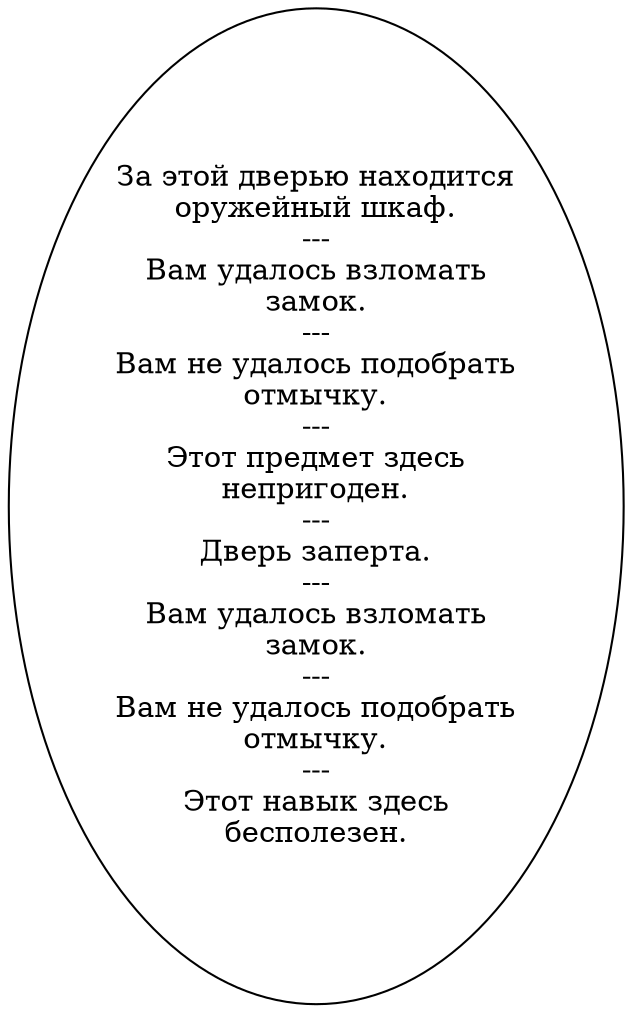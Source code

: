 digraph glo3wep {
  "start" [style=filled       fillcolor="#FFFFFF"       color="#000000"]
  "start" [label="За этой дверью находится\nоружейный шкаф.\n---\nВам удалось взломать\nзамок.\n---\nВам не удалось подобрать\nотмычку.\n---\nЭтот предмет здесь\nнепригоден.\n---\nДверь заперта.\n---\nВам удалось взломать\nзамок.\n---\nВам не удалось подобрать\nотмычку.\n---\nЭтот навык здесь\nбесполезен."]
}